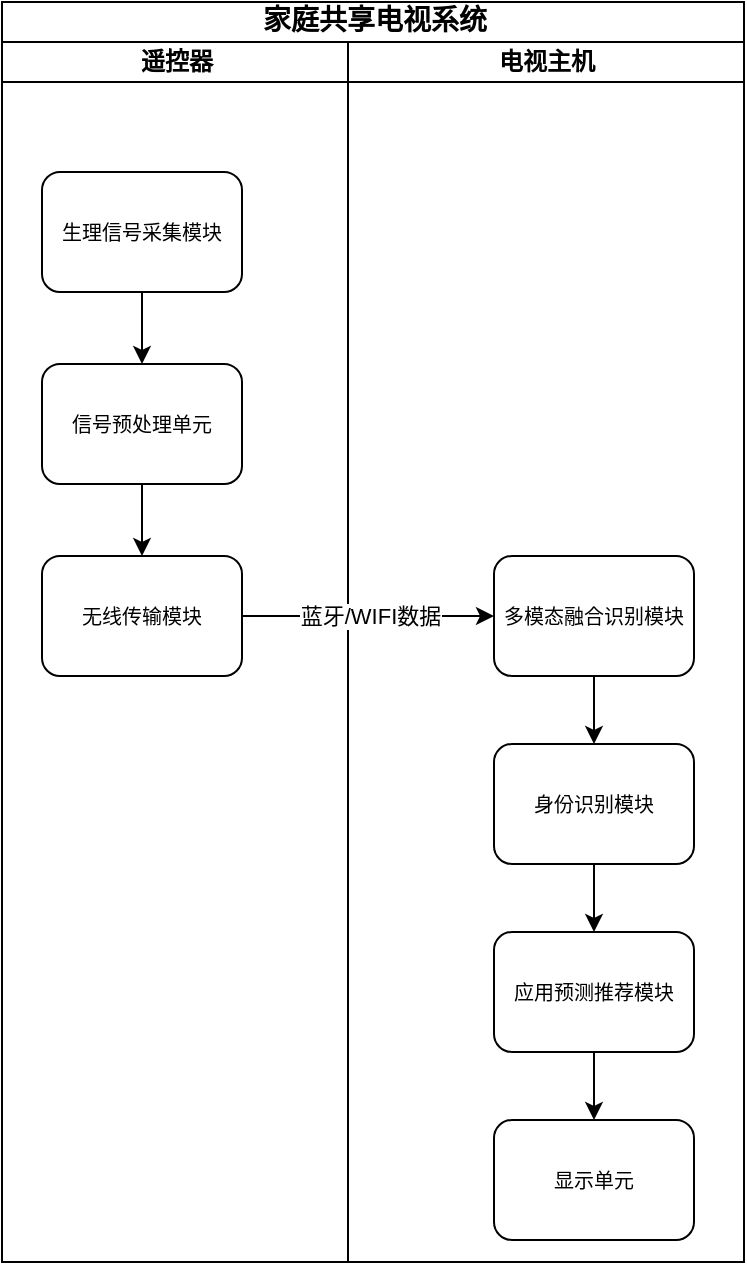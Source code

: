 <mxfile version="28.2.7">
  <diagram name="Page-1" id="74e2e168-ea6b-b213-b513-2b3c1d86103e">
    <mxGraphModel dx="1426" dy="743" grid="0" gridSize="10" guides="1" tooltips="1" connect="1" arrows="1" fold="1" page="1" pageScale="1" pageWidth="1100" pageHeight="850" background="none" math="0" shadow="0">
      <root>
        <mxCell id="0" />
        <mxCell id="1" parent="0" />
        <mxCell id="77e6c97f196da883-1" value="&lt;font style=&quot;font-size: 14px;&quot;&gt;家庭共享电视系统&lt;/font&gt;" style="swimlane;html=1;childLayout=stackLayout;startSize=20;rounded=0;shadow=0;labelBackgroundColor=none;strokeWidth=1;fontFamily=Verdana;fontSize=8;align=center;" parent="1" vertex="1">
          <mxGeometry x="70" y="40" width="371" height="630" as="geometry" />
        </mxCell>
        <mxCell id="77e6c97f196da883-2" value="遥控器" style="swimlane;html=1;startSize=20;" parent="77e6c97f196da883-1" vertex="1">
          <mxGeometry y="20" width="173" height="610" as="geometry" />
        </mxCell>
        <mxCell id="8Mx7GZRyE268cOzbS8Tf-2" style="edgeStyle=orthogonalEdgeStyle;rounded=0;orthogonalLoop=1;jettySize=auto;html=1;exitX=0.5;exitY=1;exitDx=0;exitDy=0;" edge="1" parent="77e6c97f196da883-2" source="77e6c97f196da883-8" target="8Mx7GZRyE268cOzbS8Tf-1">
          <mxGeometry relative="1" as="geometry" />
        </mxCell>
        <mxCell id="77e6c97f196da883-8" value="&lt;font style=&quot;font-size: 10px;&quot;&gt;生理信号采集模块&lt;/font&gt;" style="rounded=1;whiteSpace=wrap;html=1;shadow=0;labelBackgroundColor=none;strokeWidth=1;fontFamily=Verdana;fontSize=8;align=center;" parent="77e6c97f196da883-2" vertex="1">
          <mxGeometry x="20" y="65" width="100" height="60" as="geometry" />
        </mxCell>
        <mxCell id="8Mx7GZRyE268cOzbS8Tf-5" style="edgeStyle=orthogonalEdgeStyle;rounded=0;orthogonalLoop=1;jettySize=auto;html=1;exitX=0.5;exitY=1;exitDx=0;exitDy=0;" edge="1" parent="77e6c97f196da883-2" source="8Mx7GZRyE268cOzbS8Tf-1" target="8Mx7GZRyE268cOzbS8Tf-4">
          <mxGeometry relative="1" as="geometry" />
        </mxCell>
        <mxCell id="8Mx7GZRyE268cOzbS8Tf-1" value="&lt;font style=&quot;font-size: 10px;&quot;&gt;信号预处理单元&lt;/font&gt;" style="rounded=1;whiteSpace=wrap;html=1;shadow=0;labelBackgroundColor=none;strokeWidth=1;fontFamily=Verdana;fontSize=8;align=center;" vertex="1" parent="77e6c97f196da883-2">
          <mxGeometry x="20" y="161" width="100" height="60" as="geometry" />
        </mxCell>
        <mxCell id="8Mx7GZRyE268cOzbS8Tf-4" value="&lt;font style=&quot;font-size: 10px;&quot;&gt;无线传输模块&lt;/font&gt;" style="rounded=1;whiteSpace=wrap;html=1;shadow=0;labelBackgroundColor=none;strokeWidth=1;fontFamily=Verdana;fontSize=8;align=center;" vertex="1" parent="77e6c97f196da883-2">
          <mxGeometry x="20" y="257" width="100" height="60" as="geometry" />
        </mxCell>
        <mxCell id="77e6c97f196da883-3" value="电视主机" style="swimlane;html=1;startSize=20;" parent="77e6c97f196da883-1" vertex="1">
          <mxGeometry x="173" y="20" width="198" height="610" as="geometry" />
        </mxCell>
        <mxCell id="8Mx7GZRyE268cOzbS8Tf-11" style="edgeStyle=orthogonalEdgeStyle;rounded=0;orthogonalLoop=1;jettySize=auto;html=1;exitX=0.5;exitY=1;exitDx=0;exitDy=0;" edge="1" parent="77e6c97f196da883-3" source="8Mx7GZRyE268cOzbS8Tf-6" target="8Mx7GZRyE268cOzbS8Tf-10">
          <mxGeometry relative="1" as="geometry" />
        </mxCell>
        <mxCell id="8Mx7GZRyE268cOzbS8Tf-6" value="&lt;font style=&quot;font-size: 10px;&quot;&gt;多模态融合识别模块&lt;/font&gt;" style="rounded=1;whiteSpace=wrap;html=1;shadow=0;labelBackgroundColor=none;strokeWidth=1;fontFamily=Verdana;fontSize=8;align=center;" vertex="1" parent="77e6c97f196da883-3">
          <mxGeometry x="73" y="257" width="100" height="60" as="geometry" />
        </mxCell>
        <mxCell id="8Mx7GZRyE268cOzbS8Tf-13" style="edgeStyle=orthogonalEdgeStyle;rounded=0;orthogonalLoop=1;jettySize=auto;html=1;exitX=0.5;exitY=1;exitDx=0;exitDy=0;" edge="1" parent="77e6c97f196da883-3" source="8Mx7GZRyE268cOzbS8Tf-10" target="8Mx7GZRyE268cOzbS8Tf-12">
          <mxGeometry relative="1" as="geometry" />
        </mxCell>
        <mxCell id="8Mx7GZRyE268cOzbS8Tf-10" value="&lt;font style=&quot;font-size: 10px;&quot;&gt;身份识别模块&lt;/font&gt;" style="rounded=1;whiteSpace=wrap;html=1;shadow=0;labelBackgroundColor=none;strokeWidth=1;fontFamily=Verdana;fontSize=8;align=center;" vertex="1" parent="77e6c97f196da883-3">
          <mxGeometry x="73" y="351" width="100" height="60" as="geometry" />
        </mxCell>
        <mxCell id="8Mx7GZRyE268cOzbS8Tf-15" style="edgeStyle=orthogonalEdgeStyle;rounded=0;orthogonalLoop=1;jettySize=auto;html=1;exitX=0.5;exitY=1;exitDx=0;exitDy=0;" edge="1" parent="77e6c97f196da883-3" source="8Mx7GZRyE268cOzbS8Tf-12" target="8Mx7GZRyE268cOzbS8Tf-14">
          <mxGeometry relative="1" as="geometry" />
        </mxCell>
        <mxCell id="8Mx7GZRyE268cOzbS8Tf-12" value="&lt;font style=&quot;font-size: 10px;&quot;&gt;应用预测推荐模块&lt;/font&gt;" style="rounded=1;whiteSpace=wrap;html=1;shadow=0;labelBackgroundColor=none;strokeWidth=1;fontFamily=Verdana;fontSize=8;align=center;" vertex="1" parent="77e6c97f196da883-3">
          <mxGeometry x="73" y="445" width="100" height="60" as="geometry" />
        </mxCell>
        <mxCell id="8Mx7GZRyE268cOzbS8Tf-14" value="&lt;font style=&quot;font-size: 10px;&quot;&gt;显示单元&lt;/font&gt;" style="rounded=1;whiteSpace=wrap;html=1;shadow=0;labelBackgroundColor=none;strokeWidth=1;fontFamily=Verdana;fontSize=8;align=center;" vertex="1" parent="77e6c97f196da883-3">
          <mxGeometry x="73" y="539" width="100" height="60" as="geometry" />
        </mxCell>
        <mxCell id="8Mx7GZRyE268cOzbS8Tf-7" style="edgeStyle=orthogonalEdgeStyle;rounded=0;orthogonalLoop=1;jettySize=auto;html=1;exitX=1;exitY=0.5;exitDx=0;exitDy=0;" edge="1" parent="77e6c97f196da883-1" source="8Mx7GZRyE268cOzbS8Tf-4" target="8Mx7GZRyE268cOzbS8Tf-6">
          <mxGeometry relative="1" as="geometry" />
        </mxCell>
        <mxCell id="8Mx7GZRyE268cOzbS8Tf-8" value="蓝牙/WIFI数据" style="edgeLabel;html=1;align=center;verticalAlign=middle;resizable=0;points=[];" vertex="1" connectable="0" parent="8Mx7GZRyE268cOzbS8Tf-7">
          <mxGeometry x="0.009" relative="1" as="geometry">
            <mxPoint as="offset" />
          </mxGeometry>
        </mxCell>
      </root>
    </mxGraphModel>
  </diagram>
</mxfile>
